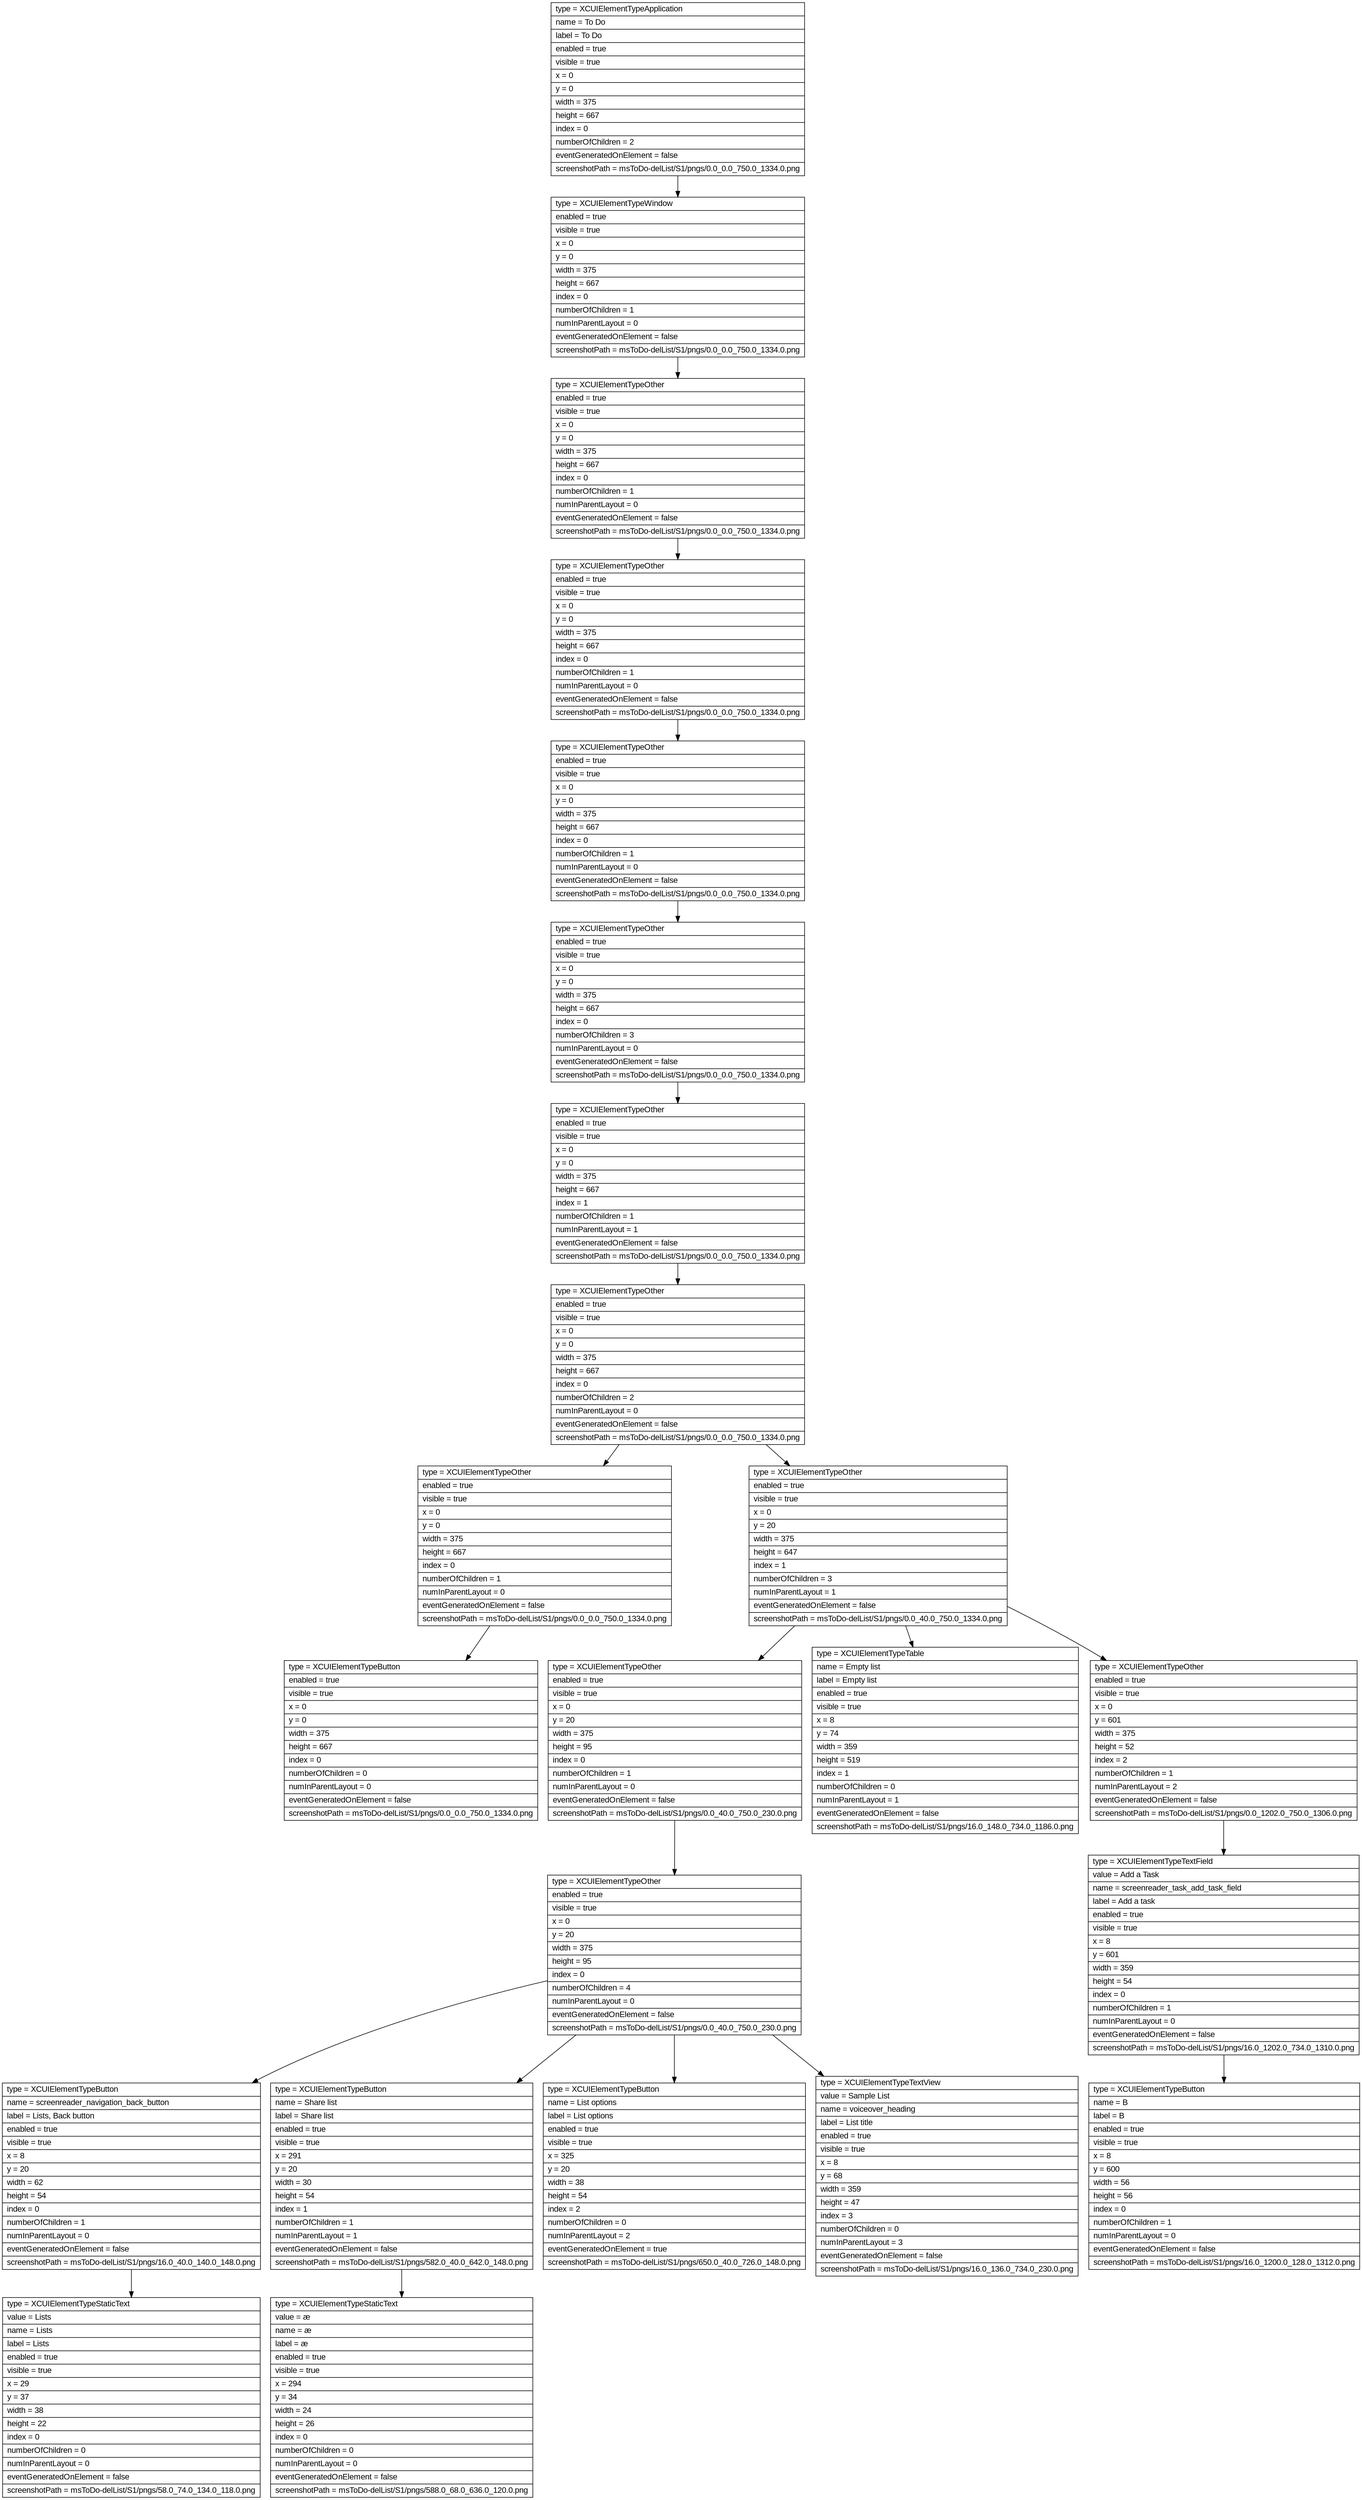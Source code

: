 digraph Layout {

	node [shape=record fontname=Arial];

	0	[label="{type = XCUIElementTypeApplication\l|name = To Do\l|label = To Do\l|enabled = true\l|visible = true\l|x = 0\l|y = 0\l|width = 375\l|height = 667\l|index = 0\l|numberOfChildren = 2\l|eventGeneratedOnElement = false \l|screenshotPath = msToDo-delList/S1/pngs/0.0_0.0_750.0_1334.0.png\l}"]
	1	[label="{type = XCUIElementTypeWindow\l|enabled = true\l|visible = true\l|x = 0\l|y = 0\l|width = 375\l|height = 667\l|index = 0\l|numberOfChildren = 1\l|numInParentLayout = 0\l|eventGeneratedOnElement = false \l|screenshotPath = msToDo-delList/S1/pngs/0.0_0.0_750.0_1334.0.png\l}"]
	2	[label="{type = XCUIElementTypeOther\l|enabled = true\l|visible = true\l|x = 0\l|y = 0\l|width = 375\l|height = 667\l|index = 0\l|numberOfChildren = 1\l|numInParentLayout = 0\l|eventGeneratedOnElement = false \l|screenshotPath = msToDo-delList/S1/pngs/0.0_0.0_750.0_1334.0.png\l}"]
	3	[label="{type = XCUIElementTypeOther\l|enabled = true\l|visible = true\l|x = 0\l|y = 0\l|width = 375\l|height = 667\l|index = 0\l|numberOfChildren = 1\l|numInParentLayout = 0\l|eventGeneratedOnElement = false \l|screenshotPath = msToDo-delList/S1/pngs/0.0_0.0_750.0_1334.0.png\l}"]
	4	[label="{type = XCUIElementTypeOther\l|enabled = true\l|visible = true\l|x = 0\l|y = 0\l|width = 375\l|height = 667\l|index = 0\l|numberOfChildren = 1\l|numInParentLayout = 0\l|eventGeneratedOnElement = false \l|screenshotPath = msToDo-delList/S1/pngs/0.0_0.0_750.0_1334.0.png\l}"]
	5	[label="{type = XCUIElementTypeOther\l|enabled = true\l|visible = true\l|x = 0\l|y = 0\l|width = 375\l|height = 667\l|index = 0\l|numberOfChildren = 3\l|numInParentLayout = 0\l|eventGeneratedOnElement = false \l|screenshotPath = msToDo-delList/S1/pngs/0.0_0.0_750.0_1334.0.png\l}"]
	6	[label="{type = XCUIElementTypeOther\l|enabled = true\l|visible = true\l|x = 0\l|y = 0\l|width = 375\l|height = 667\l|index = 1\l|numberOfChildren = 1\l|numInParentLayout = 1\l|eventGeneratedOnElement = false \l|screenshotPath = msToDo-delList/S1/pngs/0.0_0.0_750.0_1334.0.png\l}"]
	7	[label="{type = XCUIElementTypeOther\l|enabled = true\l|visible = true\l|x = 0\l|y = 0\l|width = 375\l|height = 667\l|index = 0\l|numberOfChildren = 2\l|numInParentLayout = 0\l|eventGeneratedOnElement = false \l|screenshotPath = msToDo-delList/S1/pngs/0.0_0.0_750.0_1334.0.png\l}"]
	8	[label="{type = XCUIElementTypeOther\l|enabled = true\l|visible = true\l|x = 0\l|y = 0\l|width = 375\l|height = 667\l|index = 0\l|numberOfChildren = 1\l|numInParentLayout = 0\l|eventGeneratedOnElement = false \l|screenshotPath = msToDo-delList/S1/pngs/0.0_0.0_750.0_1334.0.png\l}"]
	9	[label="{type = XCUIElementTypeOther\l|enabled = true\l|visible = true\l|x = 0\l|y = 20\l|width = 375\l|height = 647\l|index = 1\l|numberOfChildren = 3\l|numInParentLayout = 1\l|eventGeneratedOnElement = false \l|screenshotPath = msToDo-delList/S1/pngs/0.0_40.0_750.0_1334.0.png\l}"]
	10	[label="{type = XCUIElementTypeButton\l|enabled = true\l|visible = true\l|x = 0\l|y = 0\l|width = 375\l|height = 667\l|index = 0\l|numberOfChildren = 0\l|numInParentLayout = 0\l|eventGeneratedOnElement = false \l|screenshotPath = msToDo-delList/S1/pngs/0.0_0.0_750.0_1334.0.png\l}"]
	11	[label="{type = XCUIElementTypeOther\l|enabled = true\l|visible = true\l|x = 0\l|y = 20\l|width = 375\l|height = 95\l|index = 0\l|numberOfChildren = 1\l|numInParentLayout = 0\l|eventGeneratedOnElement = false \l|screenshotPath = msToDo-delList/S1/pngs/0.0_40.0_750.0_230.0.png\l}"]
	12	[label="{type = XCUIElementTypeTable\l|name = Empty list\l|label = Empty list\l|enabled = true\l|visible = true\l|x = 8\l|y = 74\l|width = 359\l|height = 519\l|index = 1\l|numberOfChildren = 0\l|numInParentLayout = 1\l|eventGeneratedOnElement = false \l|screenshotPath = msToDo-delList/S1/pngs/16.0_148.0_734.0_1186.0.png\l}"]
	13	[label="{type = XCUIElementTypeOther\l|enabled = true\l|visible = true\l|x = 0\l|y = 601\l|width = 375\l|height = 52\l|index = 2\l|numberOfChildren = 1\l|numInParentLayout = 2\l|eventGeneratedOnElement = false \l|screenshotPath = msToDo-delList/S1/pngs/0.0_1202.0_750.0_1306.0.png\l}"]
	14	[label="{type = XCUIElementTypeOther\l|enabled = true\l|visible = true\l|x = 0\l|y = 20\l|width = 375\l|height = 95\l|index = 0\l|numberOfChildren = 4\l|numInParentLayout = 0\l|eventGeneratedOnElement = false \l|screenshotPath = msToDo-delList/S1/pngs/0.0_40.0_750.0_230.0.png\l}"]
	15	[label="{type = XCUIElementTypeTextField\l|value = Add a Task\l|name = screenreader_task_add_task_field\l|label = Add a task\l|enabled = true\l|visible = true\l|x = 8\l|y = 601\l|width = 359\l|height = 54\l|index = 0\l|numberOfChildren = 1\l|numInParentLayout = 0\l|eventGeneratedOnElement = false \l|screenshotPath = msToDo-delList/S1/pngs/16.0_1202.0_734.0_1310.0.png\l}"]
	16	[label="{type = XCUIElementTypeButton\l|name = screenreader_navigation_back_button\l|label = Lists, Back button\l|enabled = true\l|visible = true\l|x = 8\l|y = 20\l|width = 62\l|height = 54\l|index = 0\l|numberOfChildren = 1\l|numInParentLayout = 0\l|eventGeneratedOnElement = false \l|screenshotPath = msToDo-delList/S1/pngs/16.0_40.0_140.0_148.0.png\l}"]
	17	[label="{type = XCUIElementTypeButton\l|name = Share list\l|label = Share list\l|enabled = true\l|visible = true\l|x = 291\l|y = 20\l|width = 30\l|height = 54\l|index = 1\l|numberOfChildren = 1\l|numInParentLayout = 1\l|eventGeneratedOnElement = false \l|screenshotPath = msToDo-delList/S1/pngs/582.0_40.0_642.0_148.0.png\l}"]
	18	[label="{type = XCUIElementTypeButton\l|name = List options\l|label = List options\l|enabled = true\l|visible = true\l|x = 325\l|y = 20\l|width = 38\l|height = 54\l|index = 2\l|numberOfChildren = 0\l|numInParentLayout = 2\l|eventGeneratedOnElement = true \l|screenshotPath = msToDo-delList/S1/pngs/650.0_40.0_726.0_148.0.png\l}"]
	19	[label="{type = XCUIElementTypeTextView\l|value = Sample List\l|name = voiceover_heading\l|label = List title\l|enabled = true\l|visible = true\l|x = 8\l|y = 68\l|width = 359\l|height = 47\l|index = 3\l|numberOfChildren = 0\l|numInParentLayout = 3\l|eventGeneratedOnElement = false \l|screenshotPath = msToDo-delList/S1/pngs/16.0_136.0_734.0_230.0.png\l}"]
	20	[label="{type = XCUIElementTypeButton\l|name = B\l|label = B\l|enabled = true\l|visible = true\l|x = 8\l|y = 600\l|width = 56\l|height = 56\l|index = 0\l|numberOfChildren = 1\l|numInParentLayout = 0\l|eventGeneratedOnElement = false \l|screenshotPath = msToDo-delList/S1/pngs/16.0_1200.0_128.0_1312.0.png\l}"]
	21	[label="{type = XCUIElementTypeStaticText\l|value = Lists\l|name = Lists\l|label = Lists\l|enabled = true\l|visible = true\l|x = 29\l|y = 37\l|width = 38\l|height = 22\l|index = 0\l|numberOfChildren = 0\l|numInParentLayout = 0\l|eventGeneratedOnElement = false \l|screenshotPath = msToDo-delList/S1/pngs/58.0_74.0_134.0_118.0.png\l}"]
	22	[label="{type = XCUIElementTypeStaticText\l|value = æ\l|name = æ\l|label = æ\l|enabled = true\l|visible = true\l|x = 294\l|y = 34\l|width = 24\l|height = 26\l|index = 0\l|numberOfChildren = 0\l|numInParentLayout = 0\l|eventGeneratedOnElement = false \l|screenshotPath = msToDo-delList/S1/pngs/588.0_68.0_636.0_120.0.png\l}"]


	0 -> 1
	1 -> 2
	2 -> 3
	3 -> 4
	4 -> 5
	5 -> 6
	6 -> 7
	7 -> 8
	7 -> 9
	8 -> 10
	9 -> 11
	9 -> 12
	9 -> 13
	11 -> 14
	13 -> 15
	14 -> 16
	14 -> 17
	14 -> 18
	14 -> 19
	15 -> 20
	16 -> 21
	17 -> 22


}